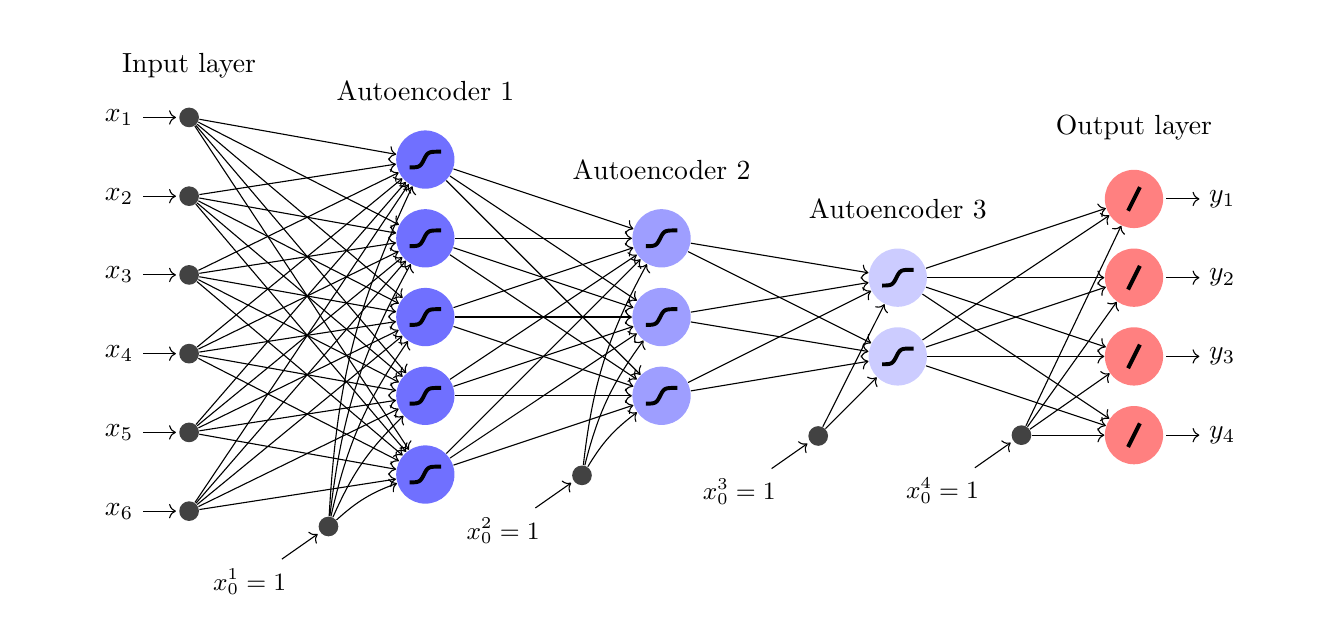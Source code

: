 \def\layersep{3.0cm}
%\sffamily

\newsavebox\logitbox
\savebox\logitbox{\draw[color=black,scale=0.2,line width=0.5mm] plot[mark=none, samples=50, domain=-8:8,] ({\x/8},{2/(2+exp(-\x))-0.5});;}

\newsavebox\linearbox
\savebox\linearbox{\draw[color=black,scale=0.15,line width=0.5mm] plot[mark=none,samples=2,domain=-3:3,] ({\x/6},{\x/3 - 0.0});;}

\tikzstyle{every pin edge}=[<-,shorten <=1pt]
\tikzstyle{neuron}=[circle,fill=black!25,minimum size=0.74cm,inner sep=0pt]
\tikzstyle{input neuron}=[neuron, fill=black!74, minimum size=0.25cm];
\tikzstyle{output neuron}=[neuron, fill=red!50];
\tikzstyle{hidden neuron}=[neuron, fill=blue!50];
\tikzstyle{annot} = [text width=11em, text centered]

% Draw the input layer nodes
\foreach \name / \y in {1,...,6}
% This is the same as writing \foreach \name / \y in {1/1,2/2,3/3,4/4}
    \node[input neuron, pin=left:$x_{\y}$] (I-\name) at (0,1-\y cm) {};

% Draw the hidden layer nodes
\foreach \name / \y in {1,...,5}
    \path[yshift=-0.5cm] node[hidden neuron, fill=blue!56] (H1-\name) at (\layersep,-\y cm) {\usebox\logitbox};

% Draw the hidden layer nodes
\foreach \name / \y in {1,...,3}
    \path[yshift=-1.5cm,  xshift=\layersep] node[hidden neuron, fill=blue!38] (H2-\name) at (\layersep,-\y cm) {\usebox\logitbox};

% Draw the hidden layer nodes
\foreach \name / \y in {1,...,2}
    \path[yshift=-2.0cm,  xshift=2*\layersep] node[hidden neuron, fill=blue!20] (H3-\name) at (\layersep,-\y cm) {\usebox\logitbox};


% Draw the output layer nodes
\foreach \name / \y in {1,...,4}
    \path[yshift=-1cm, xshift=3*\layersep] node[output neuron,pin={[pin edge={->}]right:$y_\y$}] (O-\name) at (\layersep,-\y cm) {\usebox\linearbox};

% Draw the output layer node
\path[yshift=1cm, xshift=0] node[input neuron] (I-0) [below left=0.3cm and 0.87cm of H1-5, pin=south west:{\small${x^1_0=1}$}] {};
\node[input neuron] (H1-0) [below left=0.92cm of H2-3, pin=south west:{\small${x^2_0=1}$}] {};
\node[input neuron] (H2-0) [below left=0.92cm of H3-2, pin=south west:{\small${x^3_0=1}$}] {};
\node[input neuron] (H3-0) [left=0.92cm of O-4, pin=south west:{\small${x^4_0=1}$}] {};

% Connect every node in the input layer with every node in the
% hidden layer.
\foreach \dest in {1,...,5}
    \path [->] (I-0) edge [bend left=11] node [sloped, near end, inner sep=0pt] {} (H1-\dest);
\foreach \source in {1,...,6}
    \foreach \dest in {1,...,5}
        \path [->] (I-\source) edge node [sloped, near end, inner sep=0pt] {} (H1-\dest);

\foreach \dest in {1,...,3}
    \path [->] (H1-0) edge [bend left=11] node [sloped, near end, inner sep=0pt] {} (H2-\dest);
\foreach \source in {1,...,5}
    \foreach \dest in {1,...,3}
        \path [->] (H1-\source) edge node [sloped, near end, inner sep=0pt] {} (H2-\dest);

\foreach \source in {0,...,3}
    \foreach \dest in {1,...,2}
        \path [->] (H2-\source) edge node [sloped, near end, inner sep=0pt] {} (H3-\dest);

\foreach \source in {0,...,2}
    \foreach \dest in {1,...,4}
        \path [->] (H3-\source) edge node [sloped, near end, inner sep=0pt] {} (O-\dest);


% Annotate the layers
\node[annot, above=0.25cm of H3-1] (hl) {Autoencoder 3};
\node[annot, above=0.25cm of H2-1] (hl) {Autoencoder 2};
\node[annot, above=0.25cm of H1-1] (hl) {Autoencoder 1};
\node[annot, above=0.25cm of I-1] {Input layer};
\node[annot, above=0.25cm of O-1] {Output layer};
